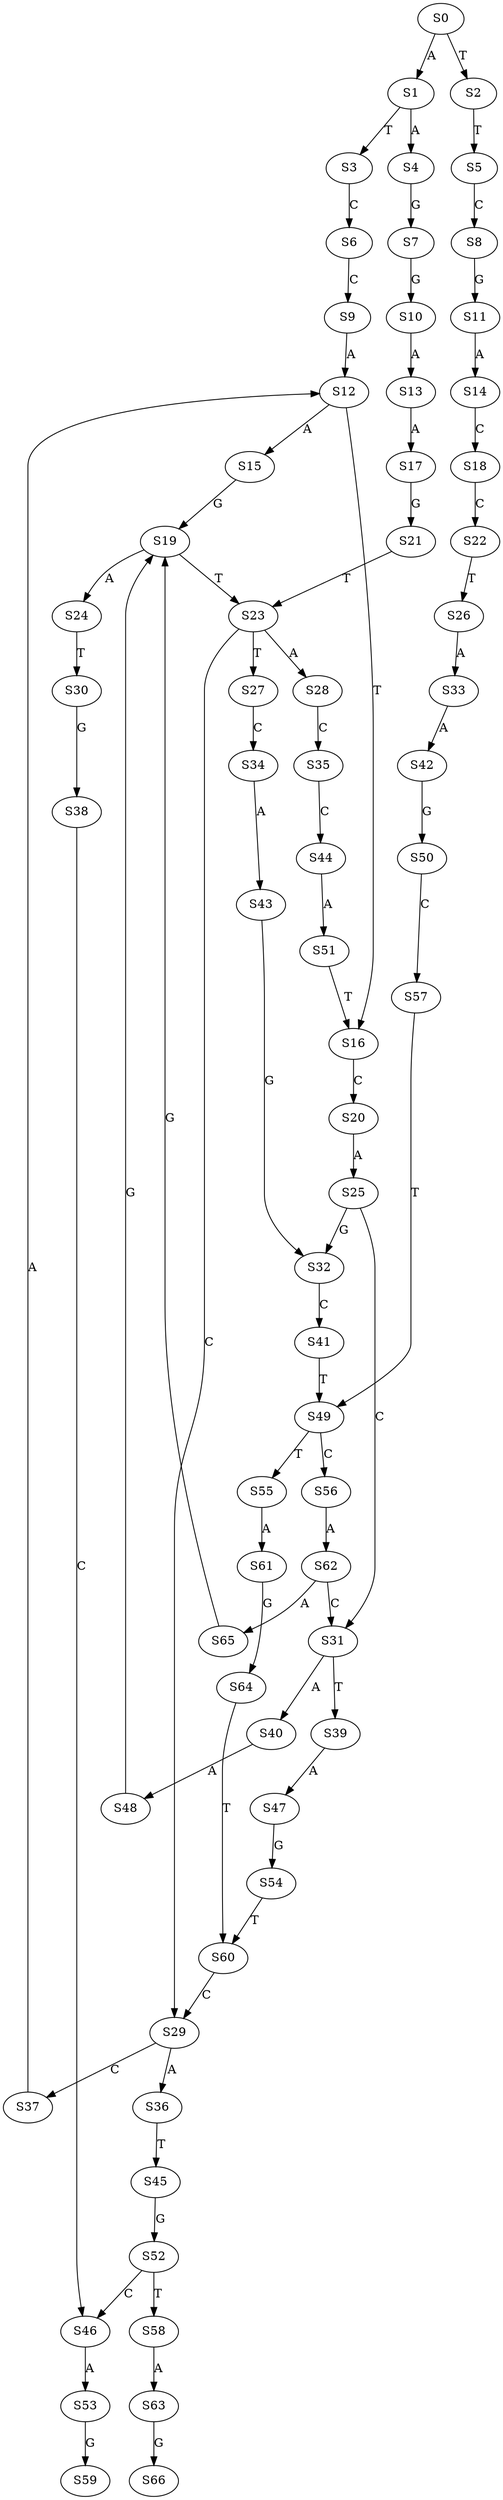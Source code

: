 strict digraph  {
	S0 -> S1 [ label = A ];
	S0 -> S2 [ label = T ];
	S1 -> S3 [ label = T ];
	S1 -> S4 [ label = A ];
	S2 -> S5 [ label = T ];
	S3 -> S6 [ label = C ];
	S4 -> S7 [ label = G ];
	S5 -> S8 [ label = C ];
	S6 -> S9 [ label = C ];
	S7 -> S10 [ label = G ];
	S8 -> S11 [ label = G ];
	S9 -> S12 [ label = A ];
	S10 -> S13 [ label = A ];
	S11 -> S14 [ label = A ];
	S12 -> S15 [ label = A ];
	S12 -> S16 [ label = T ];
	S13 -> S17 [ label = A ];
	S14 -> S18 [ label = C ];
	S15 -> S19 [ label = G ];
	S16 -> S20 [ label = C ];
	S17 -> S21 [ label = G ];
	S18 -> S22 [ label = C ];
	S19 -> S23 [ label = T ];
	S19 -> S24 [ label = A ];
	S20 -> S25 [ label = A ];
	S21 -> S23 [ label = T ];
	S22 -> S26 [ label = T ];
	S23 -> S27 [ label = T ];
	S23 -> S28 [ label = A ];
	S23 -> S29 [ label = C ];
	S24 -> S30 [ label = T ];
	S25 -> S31 [ label = C ];
	S25 -> S32 [ label = G ];
	S26 -> S33 [ label = A ];
	S27 -> S34 [ label = C ];
	S28 -> S35 [ label = C ];
	S29 -> S36 [ label = A ];
	S29 -> S37 [ label = C ];
	S30 -> S38 [ label = G ];
	S31 -> S39 [ label = T ];
	S31 -> S40 [ label = A ];
	S32 -> S41 [ label = C ];
	S33 -> S42 [ label = A ];
	S34 -> S43 [ label = A ];
	S35 -> S44 [ label = C ];
	S36 -> S45 [ label = T ];
	S37 -> S12 [ label = A ];
	S38 -> S46 [ label = C ];
	S39 -> S47 [ label = A ];
	S40 -> S48 [ label = A ];
	S41 -> S49 [ label = T ];
	S42 -> S50 [ label = G ];
	S43 -> S32 [ label = G ];
	S44 -> S51 [ label = A ];
	S45 -> S52 [ label = G ];
	S46 -> S53 [ label = A ];
	S47 -> S54 [ label = G ];
	S48 -> S19 [ label = G ];
	S49 -> S55 [ label = T ];
	S49 -> S56 [ label = C ];
	S50 -> S57 [ label = C ];
	S51 -> S16 [ label = T ];
	S52 -> S46 [ label = C ];
	S52 -> S58 [ label = T ];
	S53 -> S59 [ label = G ];
	S54 -> S60 [ label = T ];
	S55 -> S61 [ label = A ];
	S56 -> S62 [ label = A ];
	S57 -> S49 [ label = T ];
	S58 -> S63 [ label = A ];
	S60 -> S29 [ label = C ];
	S61 -> S64 [ label = G ];
	S62 -> S65 [ label = A ];
	S62 -> S31 [ label = C ];
	S63 -> S66 [ label = G ];
	S64 -> S60 [ label = T ];
	S65 -> S19 [ label = G ];
}
